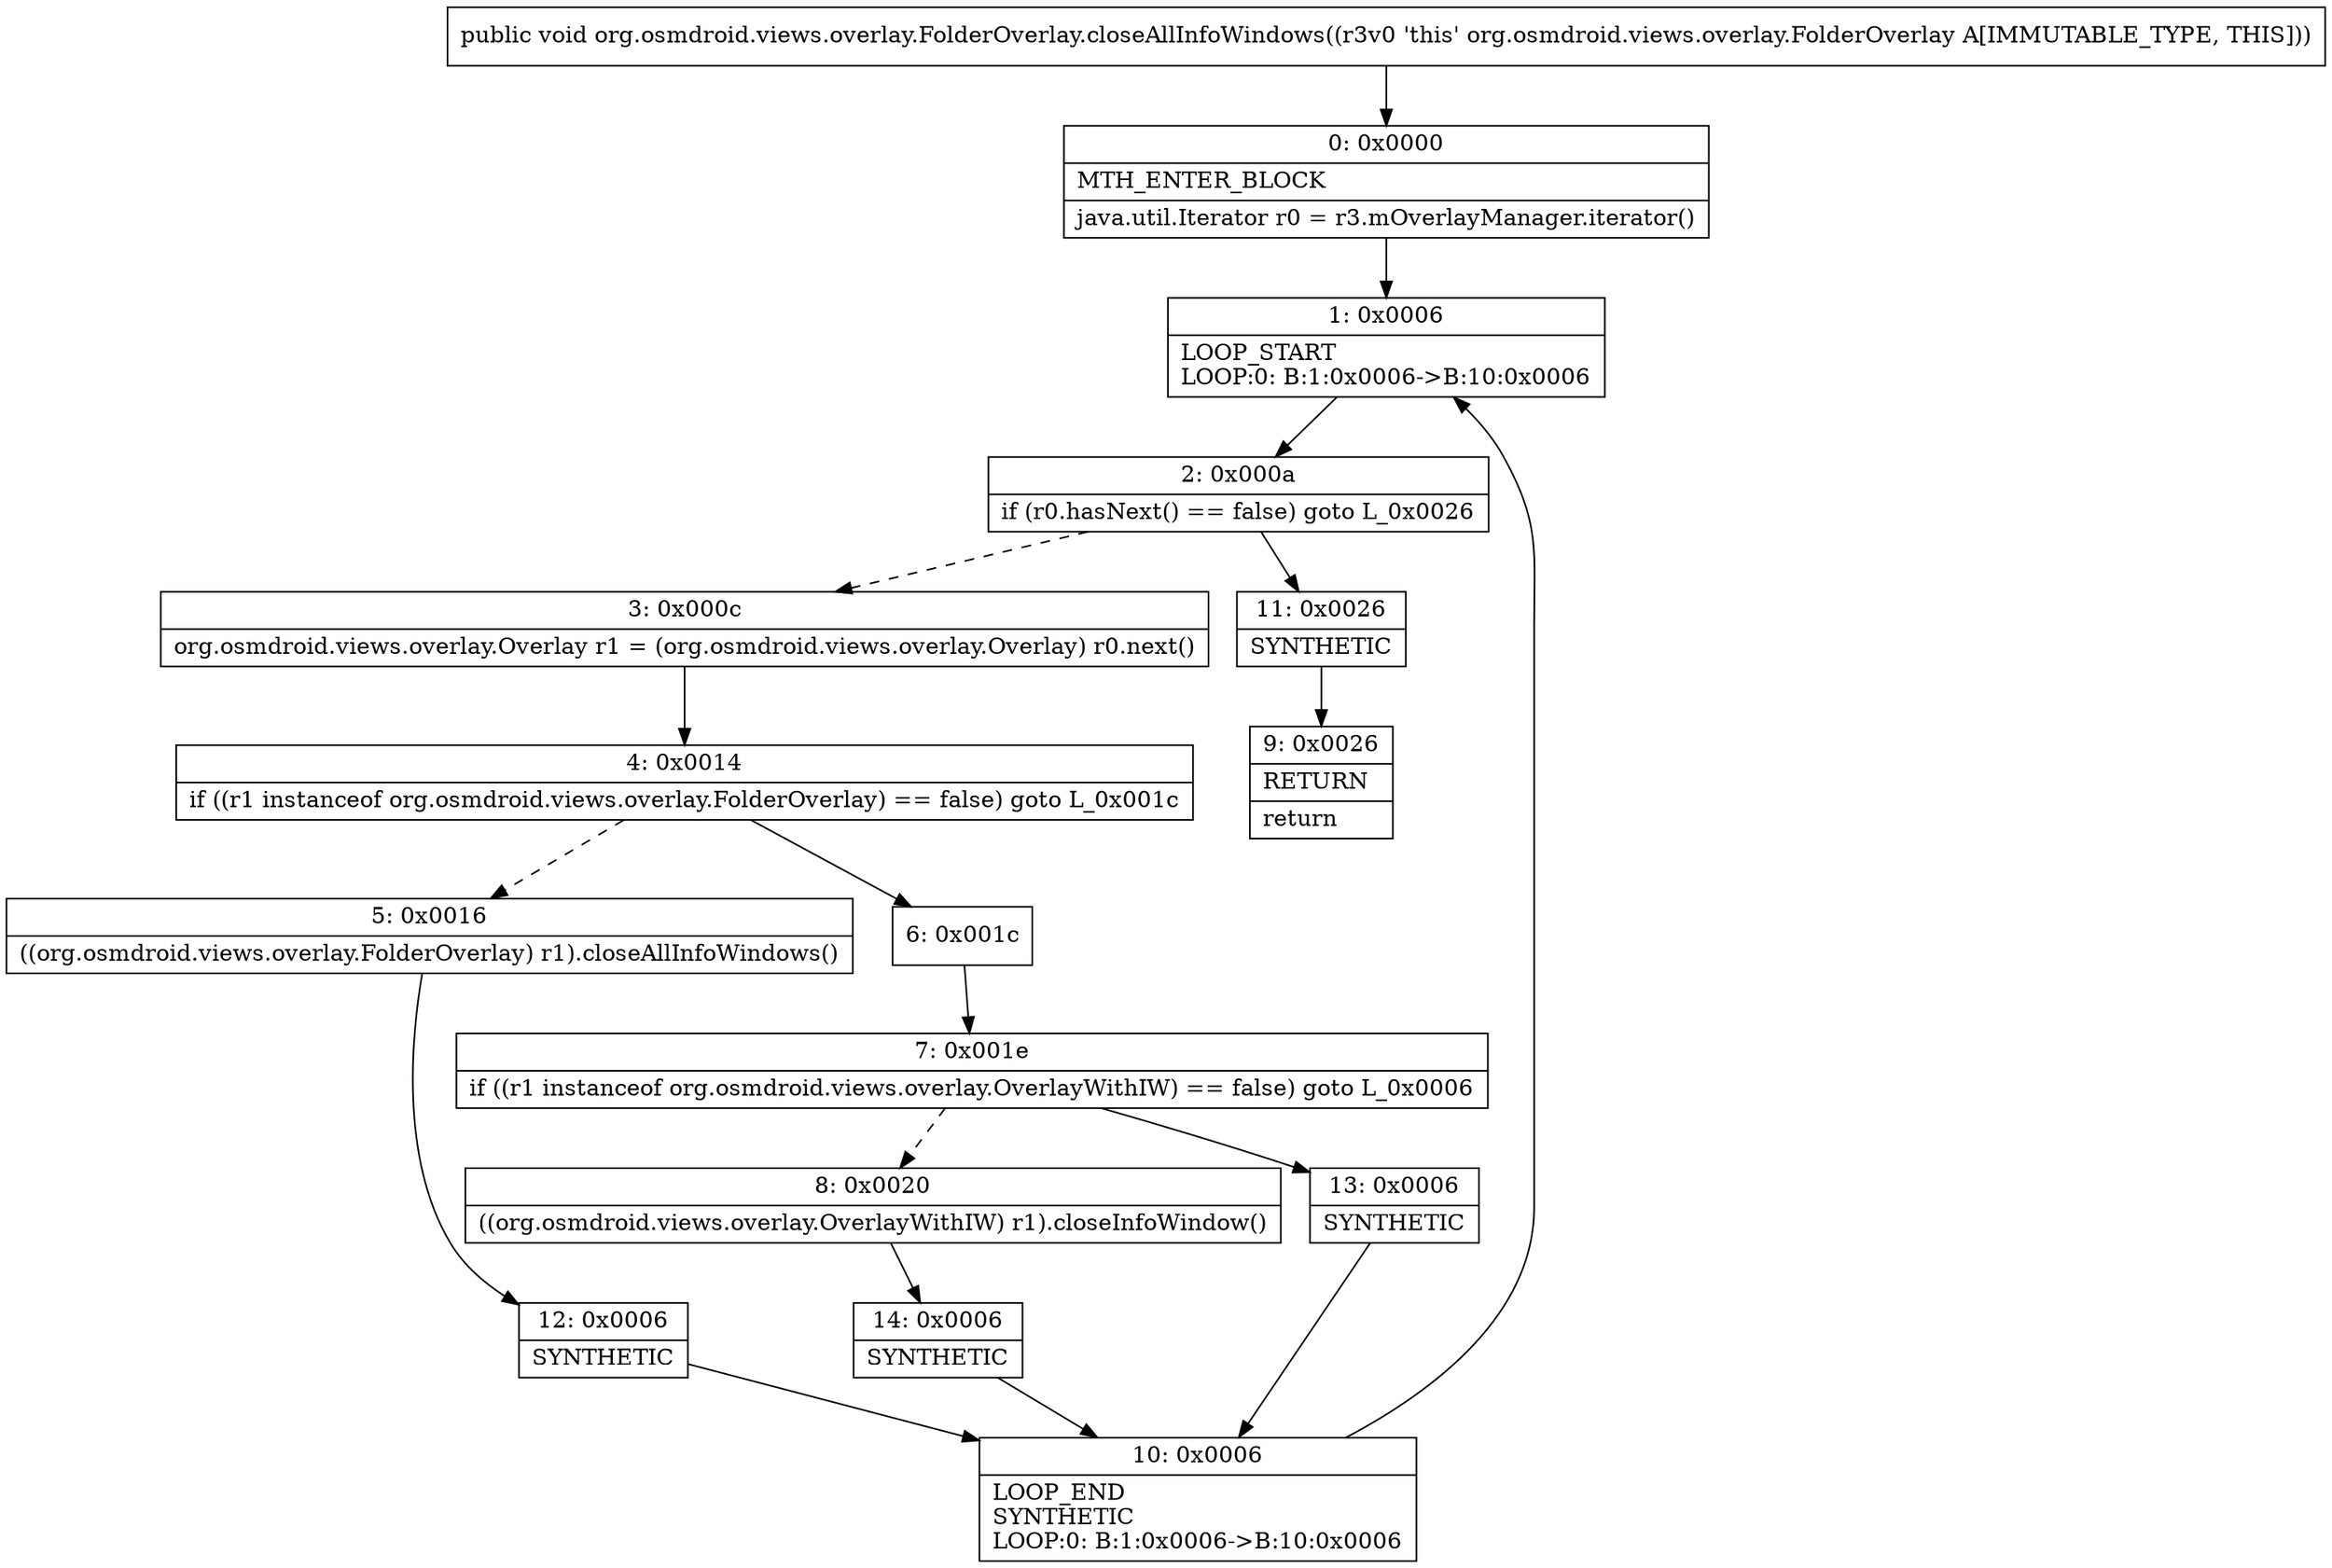 digraph "CFG fororg.osmdroid.views.overlay.FolderOverlay.closeAllInfoWindows()V" {
Node_0 [shape=record,label="{0\:\ 0x0000|MTH_ENTER_BLOCK\l|java.util.Iterator r0 = r3.mOverlayManager.iterator()\l}"];
Node_1 [shape=record,label="{1\:\ 0x0006|LOOP_START\lLOOP:0: B:1:0x0006\-\>B:10:0x0006\l}"];
Node_2 [shape=record,label="{2\:\ 0x000a|if (r0.hasNext() == false) goto L_0x0026\l}"];
Node_3 [shape=record,label="{3\:\ 0x000c|org.osmdroid.views.overlay.Overlay r1 = (org.osmdroid.views.overlay.Overlay) r0.next()\l}"];
Node_4 [shape=record,label="{4\:\ 0x0014|if ((r1 instanceof org.osmdroid.views.overlay.FolderOverlay) == false) goto L_0x001c\l}"];
Node_5 [shape=record,label="{5\:\ 0x0016|((org.osmdroid.views.overlay.FolderOverlay) r1).closeAllInfoWindows()\l}"];
Node_6 [shape=record,label="{6\:\ 0x001c}"];
Node_7 [shape=record,label="{7\:\ 0x001e|if ((r1 instanceof org.osmdroid.views.overlay.OverlayWithIW) == false) goto L_0x0006\l}"];
Node_8 [shape=record,label="{8\:\ 0x0020|((org.osmdroid.views.overlay.OverlayWithIW) r1).closeInfoWindow()\l}"];
Node_9 [shape=record,label="{9\:\ 0x0026|RETURN\l|return\l}"];
Node_10 [shape=record,label="{10\:\ 0x0006|LOOP_END\lSYNTHETIC\lLOOP:0: B:1:0x0006\-\>B:10:0x0006\l}"];
Node_11 [shape=record,label="{11\:\ 0x0026|SYNTHETIC\l}"];
Node_12 [shape=record,label="{12\:\ 0x0006|SYNTHETIC\l}"];
Node_13 [shape=record,label="{13\:\ 0x0006|SYNTHETIC\l}"];
Node_14 [shape=record,label="{14\:\ 0x0006|SYNTHETIC\l}"];
MethodNode[shape=record,label="{public void org.osmdroid.views.overlay.FolderOverlay.closeAllInfoWindows((r3v0 'this' org.osmdroid.views.overlay.FolderOverlay A[IMMUTABLE_TYPE, THIS])) }"];
MethodNode -> Node_0;
Node_0 -> Node_1;
Node_1 -> Node_2;
Node_2 -> Node_3[style=dashed];
Node_2 -> Node_11;
Node_3 -> Node_4;
Node_4 -> Node_5[style=dashed];
Node_4 -> Node_6;
Node_5 -> Node_12;
Node_6 -> Node_7;
Node_7 -> Node_8[style=dashed];
Node_7 -> Node_13;
Node_8 -> Node_14;
Node_10 -> Node_1;
Node_11 -> Node_9;
Node_12 -> Node_10;
Node_13 -> Node_10;
Node_14 -> Node_10;
}

